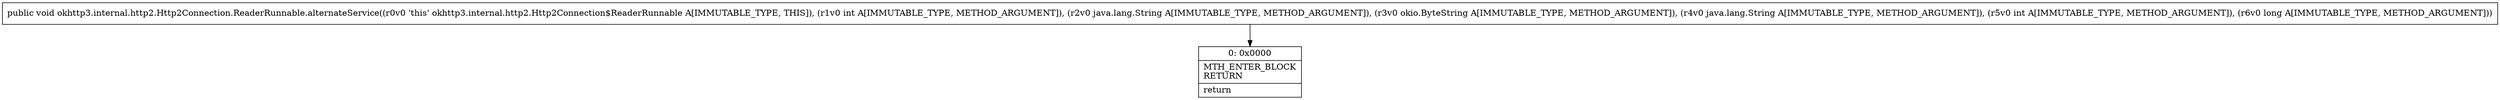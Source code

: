 digraph "CFG forokhttp3.internal.http2.Http2Connection.ReaderRunnable.alternateService(ILjava\/lang\/String;Lokio\/ByteString;Ljava\/lang\/String;IJ)V" {
Node_0 [shape=record,label="{0\:\ 0x0000|MTH_ENTER_BLOCK\lRETURN\l|return\l}"];
MethodNode[shape=record,label="{public void okhttp3.internal.http2.Http2Connection.ReaderRunnable.alternateService((r0v0 'this' okhttp3.internal.http2.Http2Connection$ReaderRunnable A[IMMUTABLE_TYPE, THIS]), (r1v0 int A[IMMUTABLE_TYPE, METHOD_ARGUMENT]), (r2v0 java.lang.String A[IMMUTABLE_TYPE, METHOD_ARGUMENT]), (r3v0 okio.ByteString A[IMMUTABLE_TYPE, METHOD_ARGUMENT]), (r4v0 java.lang.String A[IMMUTABLE_TYPE, METHOD_ARGUMENT]), (r5v0 int A[IMMUTABLE_TYPE, METHOD_ARGUMENT]), (r6v0 long A[IMMUTABLE_TYPE, METHOD_ARGUMENT])) }"];
MethodNode -> Node_0;
}

